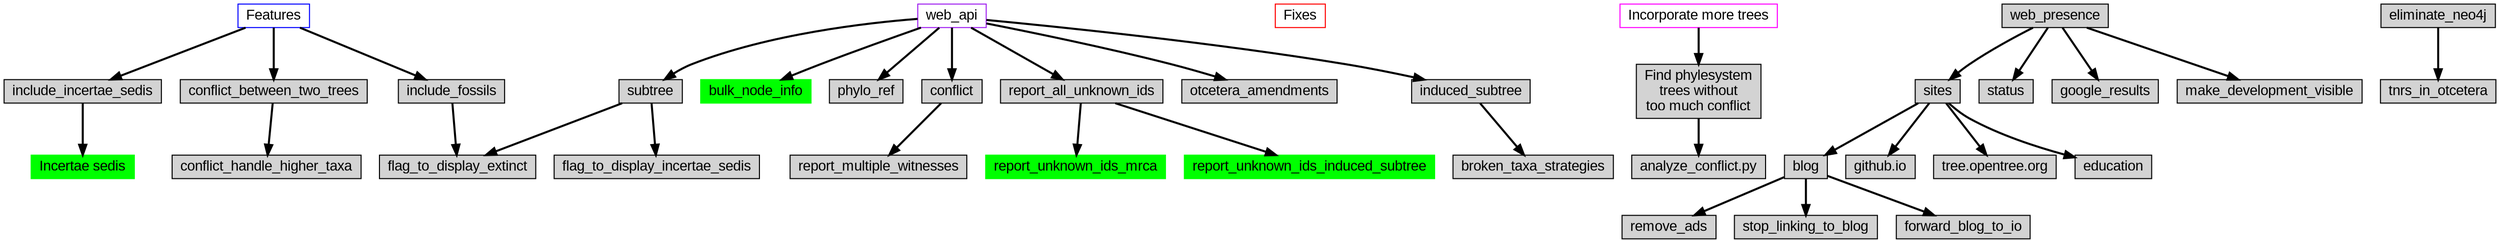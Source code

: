 digraph "token0" {
graph [ranksep=0.25, fontname=Arial,  nodesep=0.25, ranksep=0.5];
node [fontname=Arial, style=filled, height=0, width=0, shape=box];
edge [style="setlinewidth(2)"];
#comment

Features [color="blue", fillcolor="white"]

Fixes [color="red", fillcolor="white"]

Features -> include_incertae_sedis
Features -> conflict_between_two_trees
include_incertae_sedis -> incertae_sedis

conflict_between_two_trees -> conflict_handle_higher_taxa

incertae_sedis [label="Incertae sedis", color="green"]
Features -> include_fossils
include_fossils -> flag_to_display_extinct

add_more_trees [label="Incorporate more trees", color="magenta",fillcolor="white"]

add_more_trees -> scan_phylesystem_trees
scan_phylesystem_trees [label="Find phylesystem\ntrees without\ntoo much conflict"]
scan_phylesystem_trees -> "analyze_conflict.py"

web_api [color="purple", fillcolor="white"]
web_api -> bulk_node_info
web_api -> phylo_ref
web_api -> conflict -> report_multiple_witnesses
bulk_node_info [color="green"]
web_api -> report_all_unknown_ids
report_all_unknown_ids -> report_unknown_ids_mrca
report_unknown_ids_mrca [color=green]
report_all_unknown_ids -> report_unknown_ids_induced_subtree
report_unknown_ids_induced_subtree [color=green]
web_api -> otcetera_amendments
web_api -> induced_subtree
induced_subtree -> broken_taxa_strategies
web_api -> subtree
subtree -> flag_to_display_extinct
subtree -> flag_to_display_incertae_sedis

web_presence -> sites
web_presence -> status
web_presence -> google_results
web_presence -> make_development_visible

sites -> blog
sites -> "github.io"
sites -> "tree.opentree.org"
sites -> education

blog -> remove_ads
blog -> stop_linking_to_blog
blog -> forward_blog_to_io

eliminate_neo4j -> tnrs_in_otcetera

}
